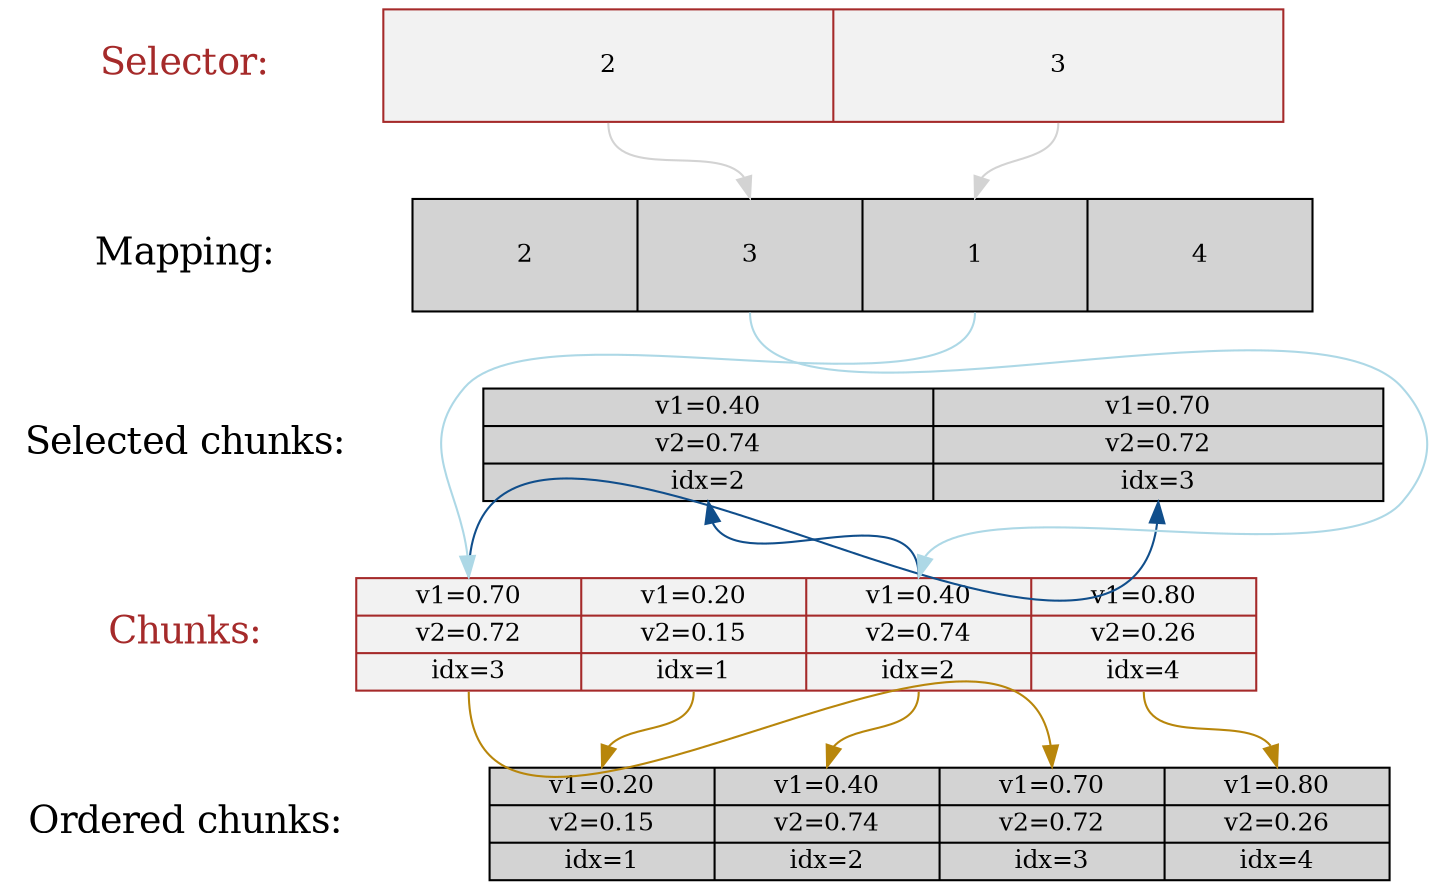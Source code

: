 digraph {
    node [shape=plaintext, fontcolor=black, fontsize=18];

    "Selector:" [fontcolor=brown]
    "Chunks:"   [fontcolor=brown]

    "Selector:" -> "Mapping:" -> "Selected chunks:" ->
        "Chunks:" -> "Ordered chunks:" [color=white];

    node [shape=record,
        height=0.75, width=6.00,
        fontcolor=black, fontsize=12, fixedsize=true];

    chunks [
        label="{ <j1> v1=0.70 | v2=0.72 | <i1> idx=3} |\
               { <j2> v1=0.20 | v2=0.15 | <i2> idx=1} |\
               { <j3> v1=0.40 | v2=0.74 | <i3> idx=2} |\
               { <j4> v1=0.80 | v2=0.26 | <i4> idx=4}",
        color=brown,
        fillcolor=gray95, style=filled];

    ord_chunks [
        label="{ <i1> v1=0.20 | v2=0.15 | idx=1} |\
               { <i2> v1=0.40 | v2=0.74 | idx=2} |\
               { <i3> v1=0.70 | v2=0.72 | idx=3} |\
               { <i4> v1=0.80 | v2=0.26 | idx=4}",
        color=black,
        fillcolor=lightgrey, style=filled];

    sel_chunks [
        label="{ <j1> v1=0.40 | v2=0.74 | <i1> idx=2 } |\
               { <j2> v1=0.70 | v2=0.72 | <i2> idx=3 }",
        color=black,
        fillcolor=lightgrey, style=filled];

    mapping [
        label="<i1> 2 | <i2> 3 | <i3> 1 | <i4> 4",
        color=black,
        fillcolor=lightgrey, style=filled];

    selector [
        label="<i1> 2 | <i2> 3",
        color=brown,
        fillcolor=gray95, style=filled];

    { rank=same; "Chunks:";             chunks      }
    { rank=same; "Ordered chunks:";     ord_chunks  }
    { rank=same; "Mapping:";            mapping     }
    { rank=same; "Selector:";           selector    }
    { rank=same; "Selected chunks:";    sel_chunks  }

    chunks:i1   -> ord_chunks:i3    [color=darkgoldenrod]
    chunks:i2   -> ord_chunks:i1    [color=darkgoldenrod]
    chunks:i3   -> ord_chunks:i2    [color=darkgoldenrod]
    chunks:i4   -> ord_chunks:i4    [color=darkgoldenrod]

    selector:i1 -> mapping:i2       [color=lightgrey]
    selector:i2 -> mapping:i3       [color=lightgrey]

    mapping:i3  -> chunks:j1        [color=lightblue]
    mapping:i2  -> chunks:j3        [color=lightblue]

    chunks:j3   -> sel_chunks:i1    [color=dodgerblue4]
    chunks:j1   -> sel_chunks:i2    [color=dodgerblue4]
}
